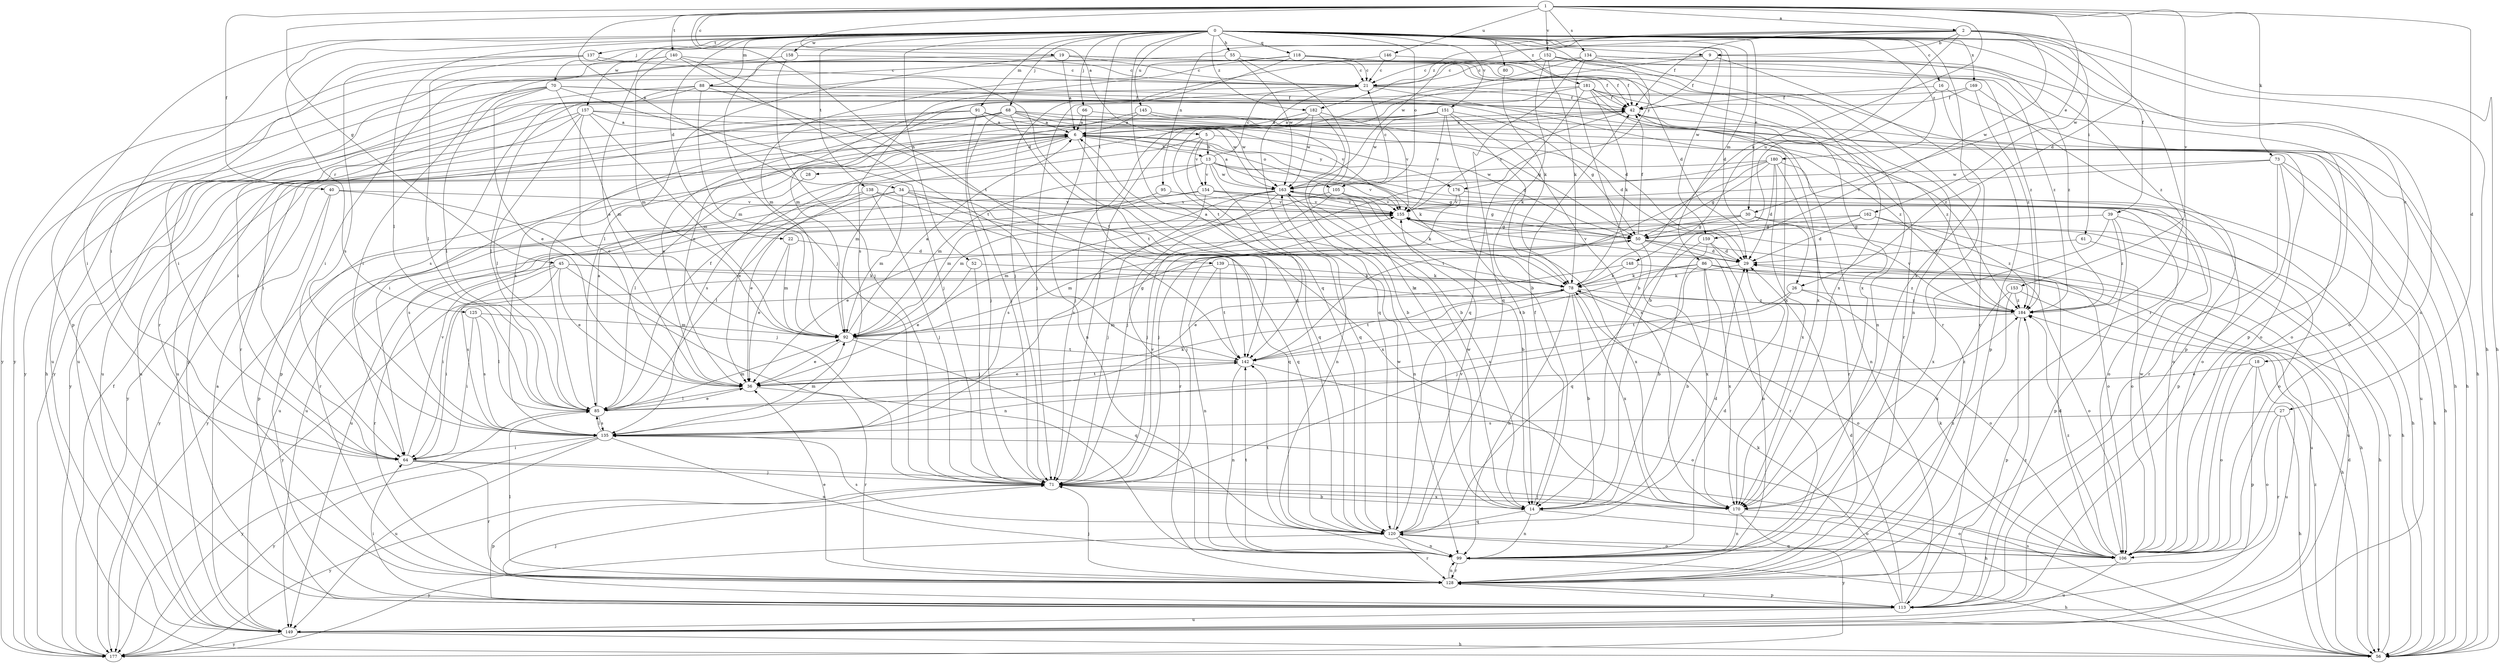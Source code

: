strict digraph  {
0;
1;
2;
5;
6;
9;
13;
14;
16;
18;
19;
21;
22;
26;
27;
28;
29;
30;
34;
36;
39;
40;
42;
45;
50;
52;
55;
56;
61;
64;
66;
68;
70;
71;
73;
78;
80;
85;
86;
88;
91;
92;
95;
99;
105;
106;
113;
118;
120;
125;
128;
134;
135;
137;
138;
139;
140;
142;
145;
146;
148;
149;
151;
152;
153;
154;
155;
157;
158;
159;
162;
163;
169;
170;
176;
177;
180;
181;
182;
184;
0 -> 9  [label=b];
0 -> 16  [label=c];
0 -> 18  [label=c];
0 -> 22  [label=d];
0 -> 26  [label=d];
0 -> 30  [label=e];
0 -> 39  [label=f];
0 -> 52  [label=h];
0 -> 55  [label=h];
0 -> 56  [label=h];
0 -> 61  [label=i];
0 -> 64  [label=i];
0 -> 66  [label=j];
0 -> 68  [label=j];
0 -> 70  [label=j];
0 -> 71  [label=j];
0 -> 80  [label=l];
0 -> 85  [label=l];
0 -> 86  [label=m];
0 -> 88  [label=m];
0 -> 91  [label=m];
0 -> 105  [label=o];
0 -> 113  [label=p];
0 -> 118  [label=q];
0 -> 120  [label=q];
0 -> 125  [label=r];
0 -> 137  [label=t];
0 -> 138  [label=t];
0 -> 139  [label=t];
0 -> 145  [label=u];
0 -> 151  [label=v];
0 -> 157  [label=w];
0 -> 158  [label=w];
0 -> 159  [label=w];
0 -> 169  [label=x];
0 -> 170  [label=x];
0 -> 176  [label=y];
0 -> 180  [label=z];
0 -> 181  [label=z];
0 -> 182  [label=z];
1 -> 2  [label=a];
1 -> 5  [label=a];
1 -> 19  [label=c];
1 -> 26  [label=d];
1 -> 27  [label=d];
1 -> 30  [label=e];
1 -> 34  [label=e];
1 -> 40  [label=f];
1 -> 45  [label=g];
1 -> 73  [label=k];
1 -> 78  [label=k];
1 -> 134  [label=s];
1 -> 140  [label=t];
1 -> 142  [label=t];
1 -> 146  [label=u];
1 -> 152  [label=v];
1 -> 153  [label=v];
2 -> 9  [label=b];
2 -> 36  [label=e];
2 -> 42  [label=f];
2 -> 56  [label=h];
2 -> 95  [label=n];
2 -> 128  [label=r];
2 -> 148  [label=u];
2 -> 159  [label=w];
2 -> 162  [label=w];
2 -> 163  [label=w];
2 -> 182  [label=z];
5 -> 13  [label=b];
5 -> 50  [label=g];
5 -> 92  [label=m];
5 -> 120  [label=q];
5 -> 154  [label=v];
6 -> 13  [label=b];
6 -> 28  [label=d];
6 -> 78  [label=k];
6 -> 105  [label=o];
6 -> 113  [label=p];
6 -> 120  [label=q];
6 -> 135  [label=s];
6 -> 176  [label=y];
6 -> 177  [label=y];
9 -> 21  [label=c];
9 -> 42  [label=f];
9 -> 128  [label=r];
9 -> 142  [label=t];
9 -> 184  [label=z];
13 -> 21  [label=c];
13 -> 36  [label=e];
13 -> 50  [label=g];
13 -> 92  [label=m];
13 -> 99  [label=n];
13 -> 106  [label=o];
13 -> 154  [label=v];
13 -> 155  [label=v];
13 -> 163  [label=w];
14 -> 42  [label=f];
14 -> 99  [label=n];
14 -> 106  [label=o];
14 -> 120  [label=q];
14 -> 163  [label=w];
16 -> 14  [label=b];
16 -> 42  [label=f];
16 -> 56  [label=h];
16 -> 113  [label=p];
18 -> 36  [label=e];
18 -> 106  [label=o];
18 -> 113  [label=p];
18 -> 149  [label=u];
19 -> 6  [label=a];
19 -> 21  [label=c];
19 -> 42  [label=f];
19 -> 64  [label=i];
19 -> 85  [label=l];
19 -> 170  [label=x];
21 -> 42  [label=f];
21 -> 64  [label=i];
21 -> 120  [label=q];
21 -> 128  [label=r];
21 -> 170  [label=x];
21 -> 177  [label=y];
22 -> 29  [label=d];
22 -> 36  [label=e];
22 -> 92  [label=m];
26 -> 106  [label=o];
26 -> 135  [label=s];
26 -> 142  [label=t];
26 -> 184  [label=z];
27 -> 56  [label=h];
27 -> 106  [label=o];
27 -> 128  [label=r];
27 -> 135  [label=s];
28 -> 85  [label=l];
29 -> 78  [label=k];
29 -> 155  [label=v];
30 -> 36  [label=e];
30 -> 50  [label=g];
30 -> 56  [label=h];
30 -> 71  [label=j];
30 -> 106  [label=o];
34 -> 85  [label=l];
34 -> 92  [label=m];
34 -> 120  [label=q];
34 -> 135  [label=s];
34 -> 155  [label=v];
34 -> 170  [label=x];
36 -> 85  [label=l];
36 -> 128  [label=r];
36 -> 142  [label=t];
39 -> 50  [label=g];
39 -> 106  [label=o];
39 -> 113  [label=p];
39 -> 170  [label=x];
39 -> 184  [label=z];
40 -> 71  [label=j];
40 -> 113  [label=p];
40 -> 155  [label=v];
40 -> 177  [label=y];
42 -> 6  [label=a];
42 -> 56  [label=h];
42 -> 155  [label=v];
42 -> 184  [label=z];
45 -> 36  [label=e];
45 -> 64  [label=i];
45 -> 78  [label=k];
45 -> 99  [label=n];
45 -> 128  [label=r];
45 -> 135  [label=s];
45 -> 184  [label=z];
50 -> 29  [label=d];
50 -> 42  [label=f];
50 -> 56  [label=h];
50 -> 92  [label=m];
50 -> 128  [label=r];
50 -> 170  [label=x];
52 -> 36  [label=e];
52 -> 71  [label=j];
52 -> 78  [label=k];
55 -> 14  [label=b];
55 -> 21  [label=c];
55 -> 163  [label=w];
55 -> 177  [label=y];
56 -> 29  [label=d];
56 -> 135  [label=s];
56 -> 155  [label=v];
56 -> 184  [label=z];
61 -> 29  [label=d];
61 -> 149  [label=u];
64 -> 56  [label=h];
64 -> 71  [label=j];
64 -> 128  [label=r];
64 -> 155  [label=v];
66 -> 6  [label=a];
66 -> 56  [label=h];
66 -> 99  [label=n];
68 -> 6  [label=a];
68 -> 14  [label=b];
68 -> 36  [label=e];
68 -> 71  [label=j];
68 -> 85  [label=l];
68 -> 106  [label=o];
68 -> 128  [label=r];
68 -> 142  [label=t];
68 -> 149  [label=u];
68 -> 163  [label=w];
70 -> 29  [label=d];
70 -> 36  [label=e];
70 -> 42  [label=f];
70 -> 56  [label=h];
70 -> 71  [label=j];
70 -> 85  [label=l];
70 -> 92  [label=m];
70 -> 149  [label=u];
71 -> 14  [label=b];
71 -> 113  [label=p];
71 -> 155  [label=v];
71 -> 170  [label=x];
71 -> 177  [label=y];
73 -> 56  [label=h];
73 -> 113  [label=p];
73 -> 128  [label=r];
73 -> 149  [label=u];
73 -> 155  [label=v];
73 -> 163  [label=w];
78 -> 6  [label=a];
78 -> 14  [label=b];
78 -> 64  [label=i];
78 -> 99  [label=n];
78 -> 106  [label=o];
78 -> 142  [label=t];
78 -> 170  [label=x];
78 -> 184  [label=z];
80 -> 78  [label=k];
85 -> 6  [label=a];
85 -> 36  [label=e];
85 -> 42  [label=f];
85 -> 78  [label=k];
85 -> 92  [label=m];
85 -> 135  [label=s];
85 -> 177  [label=y];
85 -> 184  [label=z];
86 -> 14  [label=b];
86 -> 56  [label=h];
86 -> 71  [label=j];
86 -> 78  [label=k];
86 -> 142  [label=t];
86 -> 149  [label=u];
86 -> 170  [label=x];
86 -> 184  [label=z];
88 -> 42  [label=f];
88 -> 85  [label=l];
88 -> 92  [label=m];
88 -> 135  [label=s];
88 -> 142  [label=t];
88 -> 149  [label=u];
88 -> 184  [label=z];
91 -> 6  [label=a];
91 -> 29  [label=d];
91 -> 50  [label=g];
91 -> 64  [label=i];
91 -> 71  [label=j];
91 -> 177  [label=y];
92 -> 6  [label=a];
92 -> 36  [label=e];
92 -> 50  [label=g];
92 -> 120  [label=q];
92 -> 142  [label=t];
95 -> 92  [label=m];
95 -> 155  [label=v];
99 -> 29  [label=d];
99 -> 56  [label=h];
99 -> 128  [label=r];
99 -> 142  [label=t];
105 -> 14  [label=b];
105 -> 21  [label=c];
105 -> 71  [label=j];
105 -> 78  [label=k];
105 -> 135  [label=s];
105 -> 155  [label=v];
106 -> 29  [label=d];
106 -> 78  [label=k];
106 -> 120  [label=q];
106 -> 149  [label=u];
106 -> 163  [label=w];
106 -> 184  [label=z];
113 -> 29  [label=d];
113 -> 64  [label=i];
113 -> 71  [label=j];
113 -> 78  [label=k];
113 -> 128  [label=r];
113 -> 149  [label=u];
113 -> 184  [label=z];
113 -> 42  [label=n];
118 -> 21  [label=c];
118 -> 29  [label=d];
118 -> 42  [label=f];
118 -> 71  [label=j];
118 -> 92  [label=m];
118 -> 135  [label=s];
118 -> 170  [label=x];
120 -> 29  [label=d];
120 -> 99  [label=n];
120 -> 106  [label=o];
120 -> 128  [label=r];
120 -> 135  [label=s];
120 -> 142  [label=t];
120 -> 155  [label=v];
120 -> 163  [label=w];
120 -> 177  [label=y];
125 -> 64  [label=i];
125 -> 85  [label=l];
125 -> 92  [label=m];
125 -> 135  [label=s];
128 -> 36  [label=e];
128 -> 71  [label=j];
128 -> 85  [label=l];
128 -> 99  [label=n];
128 -> 113  [label=p];
134 -> 14  [label=b];
134 -> 21  [label=c];
134 -> 71  [label=j];
134 -> 99  [label=n];
134 -> 106  [label=o];
134 -> 120  [label=q];
134 -> 184  [label=z];
135 -> 64  [label=i];
135 -> 85  [label=l];
135 -> 92  [label=m];
135 -> 99  [label=n];
135 -> 149  [label=u];
135 -> 177  [label=y];
137 -> 21  [label=c];
137 -> 42  [label=f];
137 -> 64  [label=i];
137 -> 85  [label=l];
137 -> 135  [label=s];
138 -> 36  [label=e];
138 -> 71  [label=j];
138 -> 120  [label=q];
138 -> 128  [label=r];
138 -> 155  [label=v];
139 -> 78  [label=k];
139 -> 99  [label=n];
139 -> 142  [label=t];
139 -> 177  [label=y];
140 -> 21  [label=c];
140 -> 64  [label=i];
140 -> 92  [label=m];
140 -> 120  [label=q];
140 -> 142  [label=t];
140 -> 177  [label=y];
142 -> 36  [label=e];
142 -> 99  [label=n];
142 -> 106  [label=o];
145 -> 6  [label=a];
145 -> 106  [label=o];
145 -> 135  [label=s];
145 -> 155  [label=v];
146 -> 21  [label=c];
146 -> 92  [label=m];
146 -> 184  [label=z];
148 -> 36  [label=e];
148 -> 78  [label=k];
148 -> 106  [label=o];
149 -> 6  [label=a];
149 -> 56  [label=h];
149 -> 177  [label=y];
151 -> 6  [label=a];
151 -> 14  [label=b];
151 -> 50  [label=g];
151 -> 64  [label=i];
151 -> 78  [label=k];
151 -> 149  [label=u];
151 -> 155  [label=v];
151 -> 163  [label=w];
151 -> 170  [label=x];
152 -> 14  [label=b];
152 -> 21  [label=c];
152 -> 64  [label=i];
152 -> 78  [label=k];
152 -> 113  [label=p];
152 -> 128  [label=r];
152 -> 184  [label=z];
153 -> 56  [label=h];
153 -> 99  [label=n];
153 -> 170  [label=x];
153 -> 184  [label=z];
154 -> 56  [label=h];
154 -> 71  [label=j];
154 -> 106  [label=o];
154 -> 149  [label=u];
154 -> 155  [label=v];
154 -> 177  [label=y];
155 -> 50  [label=g];
155 -> 149  [label=u];
155 -> 170  [label=x];
157 -> 6  [label=a];
157 -> 36  [label=e];
157 -> 85  [label=l];
157 -> 92  [label=m];
157 -> 113  [label=p];
157 -> 149  [label=u];
157 -> 155  [label=v];
157 -> 163  [label=w];
158 -> 21  [label=c];
158 -> 71  [label=j];
158 -> 128  [label=r];
159 -> 14  [label=b];
159 -> 29  [label=d];
159 -> 99  [label=n];
159 -> 120  [label=q];
162 -> 29  [label=d];
162 -> 50  [label=g];
162 -> 92  [label=m];
162 -> 106  [label=o];
162 -> 184  [label=z];
163 -> 6  [label=a];
163 -> 50  [label=g];
163 -> 92  [label=m];
163 -> 99  [label=n];
163 -> 128  [label=r];
163 -> 135  [label=s];
163 -> 149  [label=u];
163 -> 155  [label=v];
169 -> 42  [label=f];
169 -> 71  [label=j];
169 -> 113  [label=p];
169 -> 184  [label=z];
170 -> 71  [label=j];
170 -> 99  [label=n];
170 -> 106  [label=o];
170 -> 177  [label=y];
176 -> 56  [label=h];
176 -> 71  [label=j];
176 -> 155  [label=v];
177 -> 42  [label=f];
180 -> 29  [label=d];
180 -> 50  [label=g];
180 -> 71  [label=j];
180 -> 106  [label=o];
180 -> 128  [label=r];
180 -> 142  [label=t];
180 -> 163  [label=w];
180 -> 170  [label=x];
181 -> 36  [label=e];
181 -> 42  [label=f];
181 -> 78  [label=k];
181 -> 99  [label=n];
181 -> 106  [label=o];
181 -> 120  [label=q];
181 -> 170  [label=x];
181 -> 177  [label=y];
182 -> 6  [label=a];
182 -> 14  [label=b];
182 -> 71  [label=j];
182 -> 163  [label=w];
182 -> 184  [label=z];
184 -> 92  [label=m];
184 -> 113  [label=p];
184 -> 155  [label=v];
}
